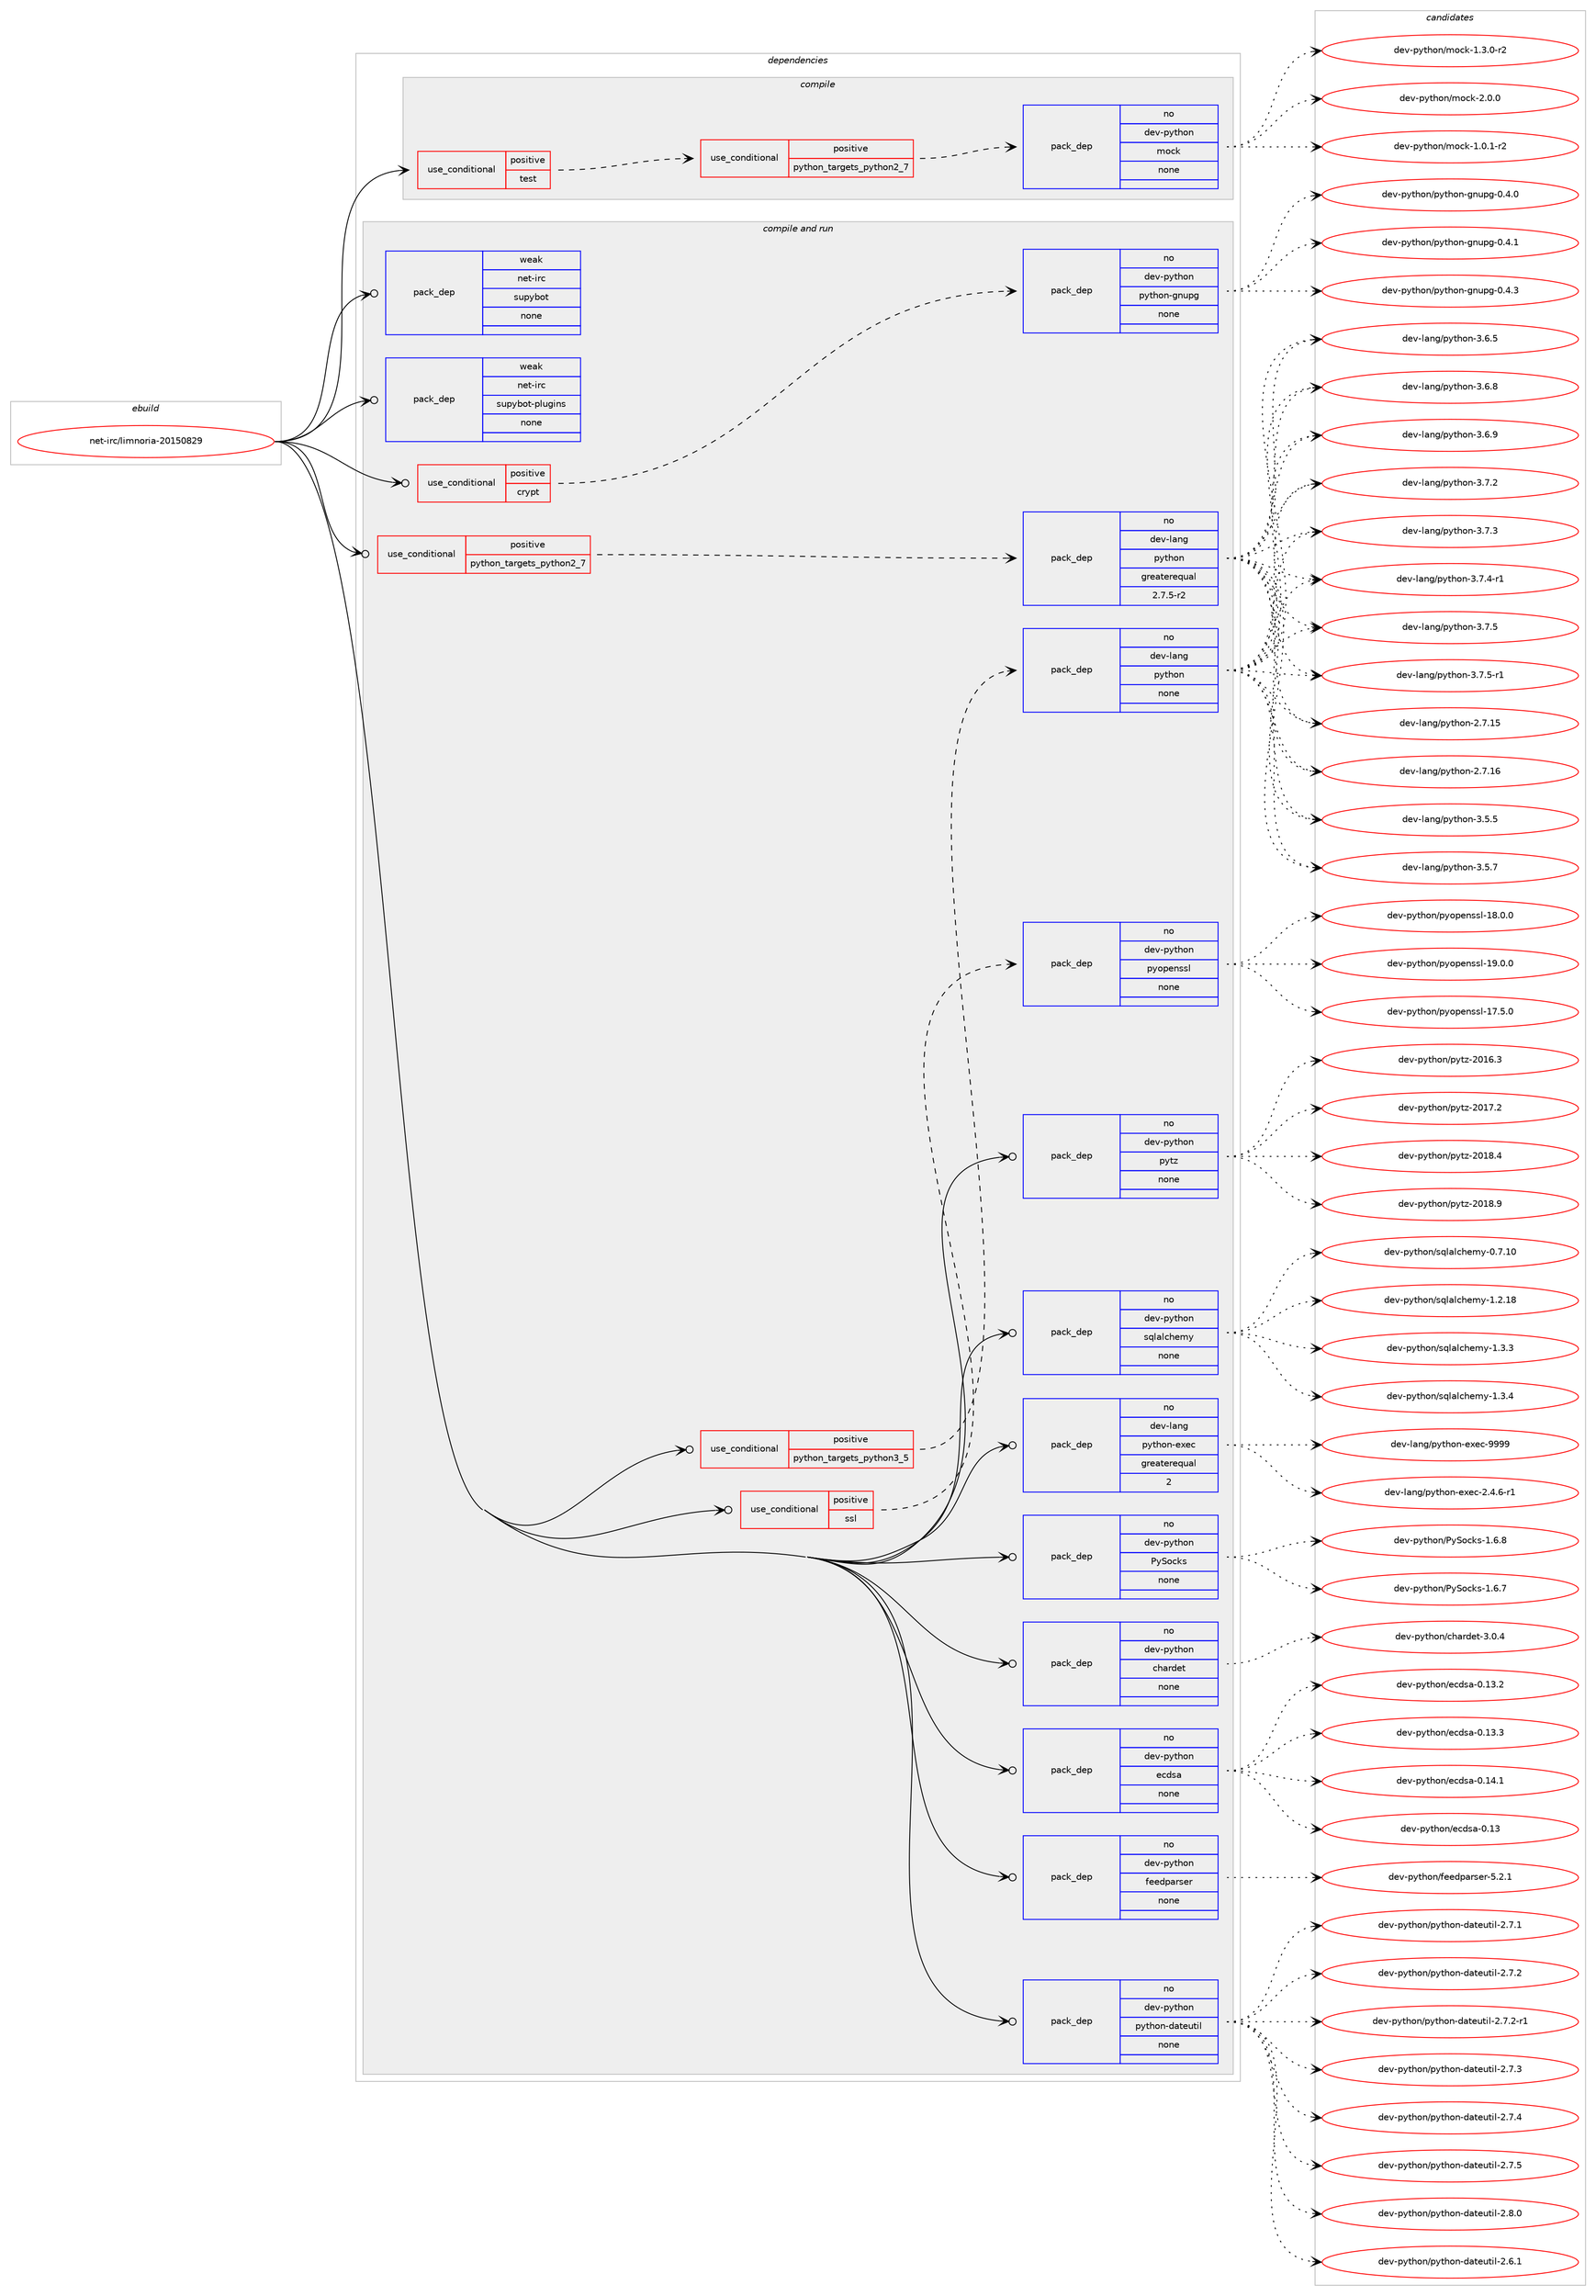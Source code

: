 digraph prolog {

# *************
# Graph options
# *************

newrank=true;
concentrate=true;
compound=true;
graph [rankdir=LR,fontname=Helvetica,fontsize=10,ranksep=1.5];#, ranksep=2.5, nodesep=0.2];
edge  [arrowhead=vee];
node  [fontname=Helvetica,fontsize=10];

# **********
# The ebuild
# **********

subgraph cluster_leftcol {
color=gray;
rank=same;
label=<<i>ebuild</i>>;
id [label="net-irc/limnoria-20150829", color=red, width=4, href="../net-irc/limnoria-20150829.svg"];
}

# ****************
# The dependencies
# ****************

subgraph cluster_midcol {
color=gray;
label=<<i>dependencies</i>>;
subgraph cluster_compile {
fillcolor="#eeeeee";
style=filled;
label=<<i>compile</i>>;
subgraph cond200863 {
dependency824444 [label=<<TABLE BORDER="0" CELLBORDER="1" CELLSPACING="0" CELLPADDING="4"><TR><TD ROWSPAN="3" CELLPADDING="10">use_conditional</TD></TR><TR><TD>positive</TD></TR><TR><TD>test</TD></TR></TABLE>>, shape=none, color=red];
subgraph cond200864 {
dependency824445 [label=<<TABLE BORDER="0" CELLBORDER="1" CELLSPACING="0" CELLPADDING="4"><TR><TD ROWSPAN="3" CELLPADDING="10">use_conditional</TD></TR><TR><TD>positive</TD></TR><TR><TD>python_targets_python2_7</TD></TR></TABLE>>, shape=none, color=red];
subgraph pack609157 {
dependency824446 [label=<<TABLE BORDER="0" CELLBORDER="1" CELLSPACING="0" CELLPADDING="4" WIDTH="220"><TR><TD ROWSPAN="6" CELLPADDING="30">pack_dep</TD></TR><TR><TD WIDTH="110">no</TD></TR><TR><TD>dev-python</TD></TR><TR><TD>mock</TD></TR><TR><TD>none</TD></TR><TR><TD></TD></TR></TABLE>>, shape=none, color=blue];
}
dependency824445:e -> dependency824446:w [weight=20,style="dashed",arrowhead="vee"];
}
dependency824444:e -> dependency824445:w [weight=20,style="dashed",arrowhead="vee"];
}
id:e -> dependency824444:w [weight=20,style="solid",arrowhead="vee"];
}
subgraph cluster_compileandrun {
fillcolor="#eeeeee";
style=filled;
label=<<i>compile and run</i>>;
subgraph cond200865 {
dependency824447 [label=<<TABLE BORDER="0" CELLBORDER="1" CELLSPACING="0" CELLPADDING="4"><TR><TD ROWSPAN="3" CELLPADDING="10">use_conditional</TD></TR><TR><TD>positive</TD></TR><TR><TD>crypt</TD></TR></TABLE>>, shape=none, color=red];
subgraph pack609158 {
dependency824448 [label=<<TABLE BORDER="0" CELLBORDER="1" CELLSPACING="0" CELLPADDING="4" WIDTH="220"><TR><TD ROWSPAN="6" CELLPADDING="30">pack_dep</TD></TR><TR><TD WIDTH="110">no</TD></TR><TR><TD>dev-python</TD></TR><TR><TD>python-gnupg</TD></TR><TR><TD>none</TD></TR><TR><TD></TD></TR></TABLE>>, shape=none, color=blue];
}
dependency824447:e -> dependency824448:w [weight=20,style="dashed",arrowhead="vee"];
}
id:e -> dependency824447:w [weight=20,style="solid",arrowhead="odotvee"];
subgraph cond200866 {
dependency824449 [label=<<TABLE BORDER="0" CELLBORDER="1" CELLSPACING="0" CELLPADDING="4"><TR><TD ROWSPAN="3" CELLPADDING="10">use_conditional</TD></TR><TR><TD>positive</TD></TR><TR><TD>python_targets_python2_7</TD></TR></TABLE>>, shape=none, color=red];
subgraph pack609159 {
dependency824450 [label=<<TABLE BORDER="0" CELLBORDER="1" CELLSPACING="0" CELLPADDING="4" WIDTH="220"><TR><TD ROWSPAN="6" CELLPADDING="30">pack_dep</TD></TR><TR><TD WIDTH="110">no</TD></TR><TR><TD>dev-lang</TD></TR><TR><TD>python</TD></TR><TR><TD>greaterequal</TD></TR><TR><TD>2.7.5-r2</TD></TR></TABLE>>, shape=none, color=blue];
}
dependency824449:e -> dependency824450:w [weight=20,style="dashed",arrowhead="vee"];
}
id:e -> dependency824449:w [weight=20,style="solid",arrowhead="odotvee"];
subgraph cond200867 {
dependency824451 [label=<<TABLE BORDER="0" CELLBORDER="1" CELLSPACING="0" CELLPADDING="4"><TR><TD ROWSPAN="3" CELLPADDING="10">use_conditional</TD></TR><TR><TD>positive</TD></TR><TR><TD>python_targets_python3_5</TD></TR></TABLE>>, shape=none, color=red];
subgraph pack609160 {
dependency824452 [label=<<TABLE BORDER="0" CELLBORDER="1" CELLSPACING="0" CELLPADDING="4" WIDTH="220"><TR><TD ROWSPAN="6" CELLPADDING="30">pack_dep</TD></TR><TR><TD WIDTH="110">no</TD></TR><TR><TD>dev-lang</TD></TR><TR><TD>python</TD></TR><TR><TD>none</TD></TR><TR><TD></TD></TR></TABLE>>, shape=none, color=blue];
}
dependency824451:e -> dependency824452:w [weight=20,style="dashed",arrowhead="vee"];
}
id:e -> dependency824451:w [weight=20,style="solid",arrowhead="odotvee"];
subgraph cond200868 {
dependency824453 [label=<<TABLE BORDER="0" CELLBORDER="1" CELLSPACING="0" CELLPADDING="4"><TR><TD ROWSPAN="3" CELLPADDING="10">use_conditional</TD></TR><TR><TD>positive</TD></TR><TR><TD>ssl</TD></TR></TABLE>>, shape=none, color=red];
subgraph pack609161 {
dependency824454 [label=<<TABLE BORDER="0" CELLBORDER="1" CELLSPACING="0" CELLPADDING="4" WIDTH="220"><TR><TD ROWSPAN="6" CELLPADDING="30">pack_dep</TD></TR><TR><TD WIDTH="110">no</TD></TR><TR><TD>dev-python</TD></TR><TR><TD>pyopenssl</TD></TR><TR><TD>none</TD></TR><TR><TD></TD></TR></TABLE>>, shape=none, color=blue];
}
dependency824453:e -> dependency824454:w [weight=20,style="dashed",arrowhead="vee"];
}
id:e -> dependency824453:w [weight=20,style="solid",arrowhead="odotvee"];
subgraph pack609162 {
dependency824455 [label=<<TABLE BORDER="0" CELLBORDER="1" CELLSPACING="0" CELLPADDING="4" WIDTH="220"><TR><TD ROWSPAN="6" CELLPADDING="30">pack_dep</TD></TR><TR><TD WIDTH="110">no</TD></TR><TR><TD>dev-lang</TD></TR><TR><TD>python-exec</TD></TR><TR><TD>greaterequal</TD></TR><TR><TD>2</TD></TR></TABLE>>, shape=none, color=blue];
}
id:e -> dependency824455:w [weight=20,style="solid",arrowhead="odotvee"];
subgraph pack609163 {
dependency824456 [label=<<TABLE BORDER="0" CELLBORDER="1" CELLSPACING="0" CELLPADDING="4" WIDTH="220"><TR><TD ROWSPAN="6" CELLPADDING="30">pack_dep</TD></TR><TR><TD WIDTH="110">no</TD></TR><TR><TD>dev-python</TD></TR><TR><TD>PySocks</TD></TR><TR><TD>none</TD></TR><TR><TD></TD></TR></TABLE>>, shape=none, color=blue];
}
id:e -> dependency824456:w [weight=20,style="solid",arrowhead="odotvee"];
subgraph pack609164 {
dependency824457 [label=<<TABLE BORDER="0" CELLBORDER="1" CELLSPACING="0" CELLPADDING="4" WIDTH="220"><TR><TD ROWSPAN="6" CELLPADDING="30">pack_dep</TD></TR><TR><TD WIDTH="110">no</TD></TR><TR><TD>dev-python</TD></TR><TR><TD>chardet</TD></TR><TR><TD>none</TD></TR><TR><TD></TD></TR></TABLE>>, shape=none, color=blue];
}
id:e -> dependency824457:w [weight=20,style="solid",arrowhead="odotvee"];
subgraph pack609165 {
dependency824458 [label=<<TABLE BORDER="0" CELLBORDER="1" CELLSPACING="0" CELLPADDING="4" WIDTH="220"><TR><TD ROWSPAN="6" CELLPADDING="30">pack_dep</TD></TR><TR><TD WIDTH="110">no</TD></TR><TR><TD>dev-python</TD></TR><TR><TD>ecdsa</TD></TR><TR><TD>none</TD></TR><TR><TD></TD></TR></TABLE>>, shape=none, color=blue];
}
id:e -> dependency824458:w [weight=20,style="solid",arrowhead="odotvee"];
subgraph pack609166 {
dependency824459 [label=<<TABLE BORDER="0" CELLBORDER="1" CELLSPACING="0" CELLPADDING="4" WIDTH="220"><TR><TD ROWSPAN="6" CELLPADDING="30">pack_dep</TD></TR><TR><TD WIDTH="110">no</TD></TR><TR><TD>dev-python</TD></TR><TR><TD>feedparser</TD></TR><TR><TD>none</TD></TR><TR><TD></TD></TR></TABLE>>, shape=none, color=blue];
}
id:e -> dependency824459:w [weight=20,style="solid",arrowhead="odotvee"];
subgraph pack609167 {
dependency824460 [label=<<TABLE BORDER="0" CELLBORDER="1" CELLSPACING="0" CELLPADDING="4" WIDTH="220"><TR><TD ROWSPAN="6" CELLPADDING="30">pack_dep</TD></TR><TR><TD WIDTH="110">no</TD></TR><TR><TD>dev-python</TD></TR><TR><TD>python-dateutil</TD></TR><TR><TD>none</TD></TR><TR><TD></TD></TR></TABLE>>, shape=none, color=blue];
}
id:e -> dependency824460:w [weight=20,style="solid",arrowhead="odotvee"];
subgraph pack609168 {
dependency824461 [label=<<TABLE BORDER="0" CELLBORDER="1" CELLSPACING="0" CELLPADDING="4" WIDTH="220"><TR><TD ROWSPAN="6" CELLPADDING="30">pack_dep</TD></TR><TR><TD WIDTH="110">no</TD></TR><TR><TD>dev-python</TD></TR><TR><TD>pytz</TD></TR><TR><TD>none</TD></TR><TR><TD></TD></TR></TABLE>>, shape=none, color=blue];
}
id:e -> dependency824461:w [weight=20,style="solid",arrowhead="odotvee"];
subgraph pack609169 {
dependency824462 [label=<<TABLE BORDER="0" CELLBORDER="1" CELLSPACING="0" CELLPADDING="4" WIDTH="220"><TR><TD ROWSPAN="6" CELLPADDING="30">pack_dep</TD></TR><TR><TD WIDTH="110">no</TD></TR><TR><TD>dev-python</TD></TR><TR><TD>sqlalchemy</TD></TR><TR><TD>none</TD></TR><TR><TD></TD></TR></TABLE>>, shape=none, color=blue];
}
id:e -> dependency824462:w [weight=20,style="solid",arrowhead="odotvee"];
subgraph pack609170 {
dependency824463 [label=<<TABLE BORDER="0" CELLBORDER="1" CELLSPACING="0" CELLPADDING="4" WIDTH="220"><TR><TD ROWSPAN="6" CELLPADDING="30">pack_dep</TD></TR><TR><TD WIDTH="110">weak</TD></TR><TR><TD>net-irc</TD></TR><TR><TD>supybot</TD></TR><TR><TD>none</TD></TR><TR><TD></TD></TR></TABLE>>, shape=none, color=blue];
}
id:e -> dependency824463:w [weight=20,style="solid",arrowhead="odotvee"];
subgraph pack609171 {
dependency824464 [label=<<TABLE BORDER="0" CELLBORDER="1" CELLSPACING="0" CELLPADDING="4" WIDTH="220"><TR><TD ROWSPAN="6" CELLPADDING="30">pack_dep</TD></TR><TR><TD WIDTH="110">weak</TD></TR><TR><TD>net-irc</TD></TR><TR><TD>supybot-plugins</TD></TR><TR><TD>none</TD></TR><TR><TD></TD></TR></TABLE>>, shape=none, color=blue];
}
id:e -> dependency824464:w [weight=20,style="solid",arrowhead="odotvee"];
}
subgraph cluster_run {
fillcolor="#eeeeee";
style=filled;
label=<<i>run</i>>;
}
}

# **************
# The candidates
# **************

subgraph cluster_choices {
rank=same;
color=gray;
label=<<i>candidates</i>>;

subgraph choice609157 {
color=black;
nodesep=1;
choice1001011184511212111610411111047109111991074549464846494511450 [label="dev-python/mock-1.0.1-r2", color=red, width=4,href="../dev-python/mock-1.0.1-r2.svg"];
choice1001011184511212111610411111047109111991074549465146484511450 [label="dev-python/mock-1.3.0-r2", color=red, width=4,href="../dev-python/mock-1.3.0-r2.svg"];
choice100101118451121211161041111104710911199107455046484648 [label="dev-python/mock-2.0.0", color=red, width=4,href="../dev-python/mock-2.0.0.svg"];
dependency824446:e -> choice1001011184511212111610411111047109111991074549464846494511450:w [style=dotted,weight="100"];
dependency824446:e -> choice1001011184511212111610411111047109111991074549465146484511450:w [style=dotted,weight="100"];
dependency824446:e -> choice100101118451121211161041111104710911199107455046484648:w [style=dotted,weight="100"];
}
subgraph choice609158 {
color=black;
nodesep=1;
choice100101118451121211161041111104711212111610411111045103110117112103454846524648 [label="dev-python/python-gnupg-0.4.0", color=red, width=4,href="../dev-python/python-gnupg-0.4.0.svg"];
choice100101118451121211161041111104711212111610411111045103110117112103454846524649 [label="dev-python/python-gnupg-0.4.1", color=red, width=4,href="../dev-python/python-gnupg-0.4.1.svg"];
choice100101118451121211161041111104711212111610411111045103110117112103454846524651 [label="dev-python/python-gnupg-0.4.3", color=red, width=4,href="../dev-python/python-gnupg-0.4.3.svg"];
dependency824448:e -> choice100101118451121211161041111104711212111610411111045103110117112103454846524648:w [style=dotted,weight="100"];
dependency824448:e -> choice100101118451121211161041111104711212111610411111045103110117112103454846524649:w [style=dotted,weight="100"];
dependency824448:e -> choice100101118451121211161041111104711212111610411111045103110117112103454846524651:w [style=dotted,weight="100"];
}
subgraph choice609159 {
color=black;
nodesep=1;
choice10010111845108971101034711212111610411111045504655464953 [label="dev-lang/python-2.7.15", color=red, width=4,href="../dev-lang/python-2.7.15.svg"];
choice10010111845108971101034711212111610411111045504655464954 [label="dev-lang/python-2.7.16", color=red, width=4,href="../dev-lang/python-2.7.16.svg"];
choice100101118451089711010347112121116104111110455146534653 [label="dev-lang/python-3.5.5", color=red, width=4,href="../dev-lang/python-3.5.5.svg"];
choice100101118451089711010347112121116104111110455146534655 [label="dev-lang/python-3.5.7", color=red, width=4,href="../dev-lang/python-3.5.7.svg"];
choice100101118451089711010347112121116104111110455146544653 [label="dev-lang/python-3.6.5", color=red, width=4,href="../dev-lang/python-3.6.5.svg"];
choice100101118451089711010347112121116104111110455146544656 [label="dev-lang/python-3.6.8", color=red, width=4,href="../dev-lang/python-3.6.8.svg"];
choice100101118451089711010347112121116104111110455146544657 [label="dev-lang/python-3.6.9", color=red, width=4,href="../dev-lang/python-3.6.9.svg"];
choice100101118451089711010347112121116104111110455146554650 [label="dev-lang/python-3.7.2", color=red, width=4,href="../dev-lang/python-3.7.2.svg"];
choice100101118451089711010347112121116104111110455146554651 [label="dev-lang/python-3.7.3", color=red, width=4,href="../dev-lang/python-3.7.3.svg"];
choice1001011184510897110103471121211161041111104551465546524511449 [label="dev-lang/python-3.7.4-r1", color=red, width=4,href="../dev-lang/python-3.7.4-r1.svg"];
choice100101118451089711010347112121116104111110455146554653 [label="dev-lang/python-3.7.5", color=red, width=4,href="../dev-lang/python-3.7.5.svg"];
choice1001011184510897110103471121211161041111104551465546534511449 [label="dev-lang/python-3.7.5-r1", color=red, width=4,href="../dev-lang/python-3.7.5-r1.svg"];
dependency824450:e -> choice10010111845108971101034711212111610411111045504655464953:w [style=dotted,weight="100"];
dependency824450:e -> choice10010111845108971101034711212111610411111045504655464954:w [style=dotted,weight="100"];
dependency824450:e -> choice100101118451089711010347112121116104111110455146534653:w [style=dotted,weight="100"];
dependency824450:e -> choice100101118451089711010347112121116104111110455146534655:w [style=dotted,weight="100"];
dependency824450:e -> choice100101118451089711010347112121116104111110455146544653:w [style=dotted,weight="100"];
dependency824450:e -> choice100101118451089711010347112121116104111110455146544656:w [style=dotted,weight="100"];
dependency824450:e -> choice100101118451089711010347112121116104111110455146544657:w [style=dotted,weight="100"];
dependency824450:e -> choice100101118451089711010347112121116104111110455146554650:w [style=dotted,weight="100"];
dependency824450:e -> choice100101118451089711010347112121116104111110455146554651:w [style=dotted,weight="100"];
dependency824450:e -> choice1001011184510897110103471121211161041111104551465546524511449:w [style=dotted,weight="100"];
dependency824450:e -> choice100101118451089711010347112121116104111110455146554653:w [style=dotted,weight="100"];
dependency824450:e -> choice1001011184510897110103471121211161041111104551465546534511449:w [style=dotted,weight="100"];
}
subgraph choice609160 {
color=black;
nodesep=1;
choice10010111845108971101034711212111610411111045504655464953 [label="dev-lang/python-2.7.15", color=red, width=4,href="../dev-lang/python-2.7.15.svg"];
choice10010111845108971101034711212111610411111045504655464954 [label="dev-lang/python-2.7.16", color=red, width=4,href="../dev-lang/python-2.7.16.svg"];
choice100101118451089711010347112121116104111110455146534653 [label="dev-lang/python-3.5.5", color=red, width=4,href="../dev-lang/python-3.5.5.svg"];
choice100101118451089711010347112121116104111110455146534655 [label="dev-lang/python-3.5.7", color=red, width=4,href="../dev-lang/python-3.5.7.svg"];
choice100101118451089711010347112121116104111110455146544653 [label="dev-lang/python-3.6.5", color=red, width=4,href="../dev-lang/python-3.6.5.svg"];
choice100101118451089711010347112121116104111110455146544656 [label="dev-lang/python-3.6.8", color=red, width=4,href="../dev-lang/python-3.6.8.svg"];
choice100101118451089711010347112121116104111110455146544657 [label="dev-lang/python-3.6.9", color=red, width=4,href="../dev-lang/python-3.6.9.svg"];
choice100101118451089711010347112121116104111110455146554650 [label="dev-lang/python-3.7.2", color=red, width=4,href="../dev-lang/python-3.7.2.svg"];
choice100101118451089711010347112121116104111110455146554651 [label="dev-lang/python-3.7.3", color=red, width=4,href="../dev-lang/python-3.7.3.svg"];
choice1001011184510897110103471121211161041111104551465546524511449 [label="dev-lang/python-3.7.4-r1", color=red, width=4,href="../dev-lang/python-3.7.4-r1.svg"];
choice100101118451089711010347112121116104111110455146554653 [label="dev-lang/python-3.7.5", color=red, width=4,href="../dev-lang/python-3.7.5.svg"];
choice1001011184510897110103471121211161041111104551465546534511449 [label="dev-lang/python-3.7.5-r1", color=red, width=4,href="../dev-lang/python-3.7.5-r1.svg"];
dependency824452:e -> choice10010111845108971101034711212111610411111045504655464953:w [style=dotted,weight="100"];
dependency824452:e -> choice10010111845108971101034711212111610411111045504655464954:w [style=dotted,weight="100"];
dependency824452:e -> choice100101118451089711010347112121116104111110455146534653:w [style=dotted,weight="100"];
dependency824452:e -> choice100101118451089711010347112121116104111110455146534655:w [style=dotted,weight="100"];
dependency824452:e -> choice100101118451089711010347112121116104111110455146544653:w [style=dotted,weight="100"];
dependency824452:e -> choice100101118451089711010347112121116104111110455146544656:w [style=dotted,weight="100"];
dependency824452:e -> choice100101118451089711010347112121116104111110455146544657:w [style=dotted,weight="100"];
dependency824452:e -> choice100101118451089711010347112121116104111110455146554650:w [style=dotted,weight="100"];
dependency824452:e -> choice100101118451089711010347112121116104111110455146554651:w [style=dotted,weight="100"];
dependency824452:e -> choice1001011184510897110103471121211161041111104551465546524511449:w [style=dotted,weight="100"];
dependency824452:e -> choice100101118451089711010347112121116104111110455146554653:w [style=dotted,weight="100"];
dependency824452:e -> choice1001011184510897110103471121211161041111104551465546534511449:w [style=dotted,weight="100"];
}
subgraph choice609161 {
color=black;
nodesep=1;
choice100101118451121211161041111104711212111111210111011511510845495546534648 [label="dev-python/pyopenssl-17.5.0", color=red, width=4,href="../dev-python/pyopenssl-17.5.0.svg"];
choice100101118451121211161041111104711212111111210111011511510845495646484648 [label="dev-python/pyopenssl-18.0.0", color=red, width=4,href="../dev-python/pyopenssl-18.0.0.svg"];
choice100101118451121211161041111104711212111111210111011511510845495746484648 [label="dev-python/pyopenssl-19.0.0", color=red, width=4,href="../dev-python/pyopenssl-19.0.0.svg"];
dependency824454:e -> choice100101118451121211161041111104711212111111210111011511510845495546534648:w [style=dotted,weight="100"];
dependency824454:e -> choice100101118451121211161041111104711212111111210111011511510845495646484648:w [style=dotted,weight="100"];
dependency824454:e -> choice100101118451121211161041111104711212111111210111011511510845495746484648:w [style=dotted,weight="100"];
}
subgraph choice609162 {
color=black;
nodesep=1;
choice10010111845108971101034711212111610411111045101120101994550465246544511449 [label="dev-lang/python-exec-2.4.6-r1", color=red, width=4,href="../dev-lang/python-exec-2.4.6-r1.svg"];
choice10010111845108971101034711212111610411111045101120101994557575757 [label="dev-lang/python-exec-9999", color=red, width=4,href="../dev-lang/python-exec-9999.svg"];
dependency824455:e -> choice10010111845108971101034711212111610411111045101120101994550465246544511449:w [style=dotted,weight="100"];
dependency824455:e -> choice10010111845108971101034711212111610411111045101120101994557575757:w [style=dotted,weight="100"];
}
subgraph choice609163 {
color=black;
nodesep=1;
choice1001011184511212111610411111047801218311199107115454946544655 [label="dev-python/PySocks-1.6.7", color=red, width=4,href="../dev-python/PySocks-1.6.7.svg"];
choice1001011184511212111610411111047801218311199107115454946544656 [label="dev-python/PySocks-1.6.8", color=red, width=4,href="../dev-python/PySocks-1.6.8.svg"];
dependency824456:e -> choice1001011184511212111610411111047801218311199107115454946544655:w [style=dotted,weight="100"];
dependency824456:e -> choice1001011184511212111610411111047801218311199107115454946544656:w [style=dotted,weight="100"];
}
subgraph choice609164 {
color=black;
nodesep=1;
choice10010111845112121116104111110479910497114100101116455146484652 [label="dev-python/chardet-3.0.4", color=red, width=4,href="../dev-python/chardet-3.0.4.svg"];
dependency824457:e -> choice10010111845112121116104111110479910497114100101116455146484652:w [style=dotted,weight="100"];
}
subgraph choice609165 {
color=black;
nodesep=1;
choice100101118451121211161041111104710199100115974548464951 [label="dev-python/ecdsa-0.13", color=red, width=4,href="../dev-python/ecdsa-0.13.svg"];
choice1001011184511212111610411111047101991001159745484649514650 [label="dev-python/ecdsa-0.13.2", color=red, width=4,href="../dev-python/ecdsa-0.13.2.svg"];
choice1001011184511212111610411111047101991001159745484649514651 [label="dev-python/ecdsa-0.13.3", color=red, width=4,href="../dev-python/ecdsa-0.13.3.svg"];
choice1001011184511212111610411111047101991001159745484649524649 [label="dev-python/ecdsa-0.14.1", color=red, width=4,href="../dev-python/ecdsa-0.14.1.svg"];
dependency824458:e -> choice100101118451121211161041111104710199100115974548464951:w [style=dotted,weight="100"];
dependency824458:e -> choice1001011184511212111610411111047101991001159745484649514650:w [style=dotted,weight="100"];
dependency824458:e -> choice1001011184511212111610411111047101991001159745484649514651:w [style=dotted,weight="100"];
dependency824458:e -> choice1001011184511212111610411111047101991001159745484649524649:w [style=dotted,weight="100"];
}
subgraph choice609166 {
color=black;
nodesep=1;
choice100101118451121211161041111104710210110110011297114115101114455346504649 [label="dev-python/feedparser-5.2.1", color=red, width=4,href="../dev-python/feedparser-5.2.1.svg"];
dependency824459:e -> choice100101118451121211161041111104710210110110011297114115101114455346504649:w [style=dotted,weight="100"];
}
subgraph choice609167 {
color=black;
nodesep=1;
choice10010111845112121116104111110471121211161041111104510097116101117116105108455046544649 [label="dev-python/python-dateutil-2.6.1", color=red, width=4,href="../dev-python/python-dateutil-2.6.1.svg"];
choice10010111845112121116104111110471121211161041111104510097116101117116105108455046554649 [label="dev-python/python-dateutil-2.7.1", color=red, width=4,href="../dev-python/python-dateutil-2.7.1.svg"];
choice10010111845112121116104111110471121211161041111104510097116101117116105108455046554650 [label="dev-python/python-dateutil-2.7.2", color=red, width=4,href="../dev-python/python-dateutil-2.7.2.svg"];
choice100101118451121211161041111104711212111610411111045100971161011171161051084550465546504511449 [label="dev-python/python-dateutil-2.7.2-r1", color=red, width=4,href="../dev-python/python-dateutil-2.7.2-r1.svg"];
choice10010111845112121116104111110471121211161041111104510097116101117116105108455046554651 [label="dev-python/python-dateutil-2.7.3", color=red, width=4,href="../dev-python/python-dateutil-2.7.3.svg"];
choice10010111845112121116104111110471121211161041111104510097116101117116105108455046554652 [label="dev-python/python-dateutil-2.7.4", color=red, width=4,href="../dev-python/python-dateutil-2.7.4.svg"];
choice10010111845112121116104111110471121211161041111104510097116101117116105108455046554653 [label="dev-python/python-dateutil-2.7.5", color=red, width=4,href="../dev-python/python-dateutil-2.7.5.svg"];
choice10010111845112121116104111110471121211161041111104510097116101117116105108455046564648 [label="dev-python/python-dateutil-2.8.0", color=red, width=4,href="../dev-python/python-dateutil-2.8.0.svg"];
dependency824460:e -> choice10010111845112121116104111110471121211161041111104510097116101117116105108455046544649:w [style=dotted,weight="100"];
dependency824460:e -> choice10010111845112121116104111110471121211161041111104510097116101117116105108455046554649:w [style=dotted,weight="100"];
dependency824460:e -> choice10010111845112121116104111110471121211161041111104510097116101117116105108455046554650:w [style=dotted,weight="100"];
dependency824460:e -> choice100101118451121211161041111104711212111610411111045100971161011171161051084550465546504511449:w [style=dotted,weight="100"];
dependency824460:e -> choice10010111845112121116104111110471121211161041111104510097116101117116105108455046554651:w [style=dotted,weight="100"];
dependency824460:e -> choice10010111845112121116104111110471121211161041111104510097116101117116105108455046554652:w [style=dotted,weight="100"];
dependency824460:e -> choice10010111845112121116104111110471121211161041111104510097116101117116105108455046554653:w [style=dotted,weight="100"];
dependency824460:e -> choice10010111845112121116104111110471121211161041111104510097116101117116105108455046564648:w [style=dotted,weight="100"];
}
subgraph choice609168 {
color=black;
nodesep=1;
choice100101118451121211161041111104711212111612245504849544651 [label="dev-python/pytz-2016.3", color=red, width=4,href="../dev-python/pytz-2016.3.svg"];
choice100101118451121211161041111104711212111612245504849554650 [label="dev-python/pytz-2017.2", color=red, width=4,href="../dev-python/pytz-2017.2.svg"];
choice100101118451121211161041111104711212111612245504849564652 [label="dev-python/pytz-2018.4", color=red, width=4,href="../dev-python/pytz-2018.4.svg"];
choice100101118451121211161041111104711212111612245504849564657 [label="dev-python/pytz-2018.9", color=red, width=4,href="../dev-python/pytz-2018.9.svg"];
dependency824461:e -> choice100101118451121211161041111104711212111612245504849544651:w [style=dotted,weight="100"];
dependency824461:e -> choice100101118451121211161041111104711212111612245504849554650:w [style=dotted,weight="100"];
dependency824461:e -> choice100101118451121211161041111104711212111612245504849564652:w [style=dotted,weight="100"];
dependency824461:e -> choice100101118451121211161041111104711212111612245504849564657:w [style=dotted,weight="100"];
}
subgraph choice609169 {
color=black;
nodesep=1;
choice1001011184511212111610411111047115113108971089910410110912145484655464948 [label="dev-python/sqlalchemy-0.7.10", color=red, width=4,href="../dev-python/sqlalchemy-0.7.10.svg"];
choice1001011184511212111610411111047115113108971089910410110912145494650464956 [label="dev-python/sqlalchemy-1.2.18", color=red, width=4,href="../dev-python/sqlalchemy-1.2.18.svg"];
choice10010111845112121116104111110471151131089710899104101109121454946514651 [label="dev-python/sqlalchemy-1.3.3", color=red, width=4,href="../dev-python/sqlalchemy-1.3.3.svg"];
choice10010111845112121116104111110471151131089710899104101109121454946514652 [label="dev-python/sqlalchemy-1.3.4", color=red, width=4,href="../dev-python/sqlalchemy-1.3.4.svg"];
dependency824462:e -> choice1001011184511212111610411111047115113108971089910410110912145484655464948:w [style=dotted,weight="100"];
dependency824462:e -> choice1001011184511212111610411111047115113108971089910410110912145494650464956:w [style=dotted,weight="100"];
dependency824462:e -> choice10010111845112121116104111110471151131089710899104101109121454946514651:w [style=dotted,weight="100"];
dependency824462:e -> choice10010111845112121116104111110471151131089710899104101109121454946514652:w [style=dotted,weight="100"];
}
subgraph choice609170 {
color=black;
nodesep=1;
}
subgraph choice609171 {
color=black;
nodesep=1;
}
}

}
